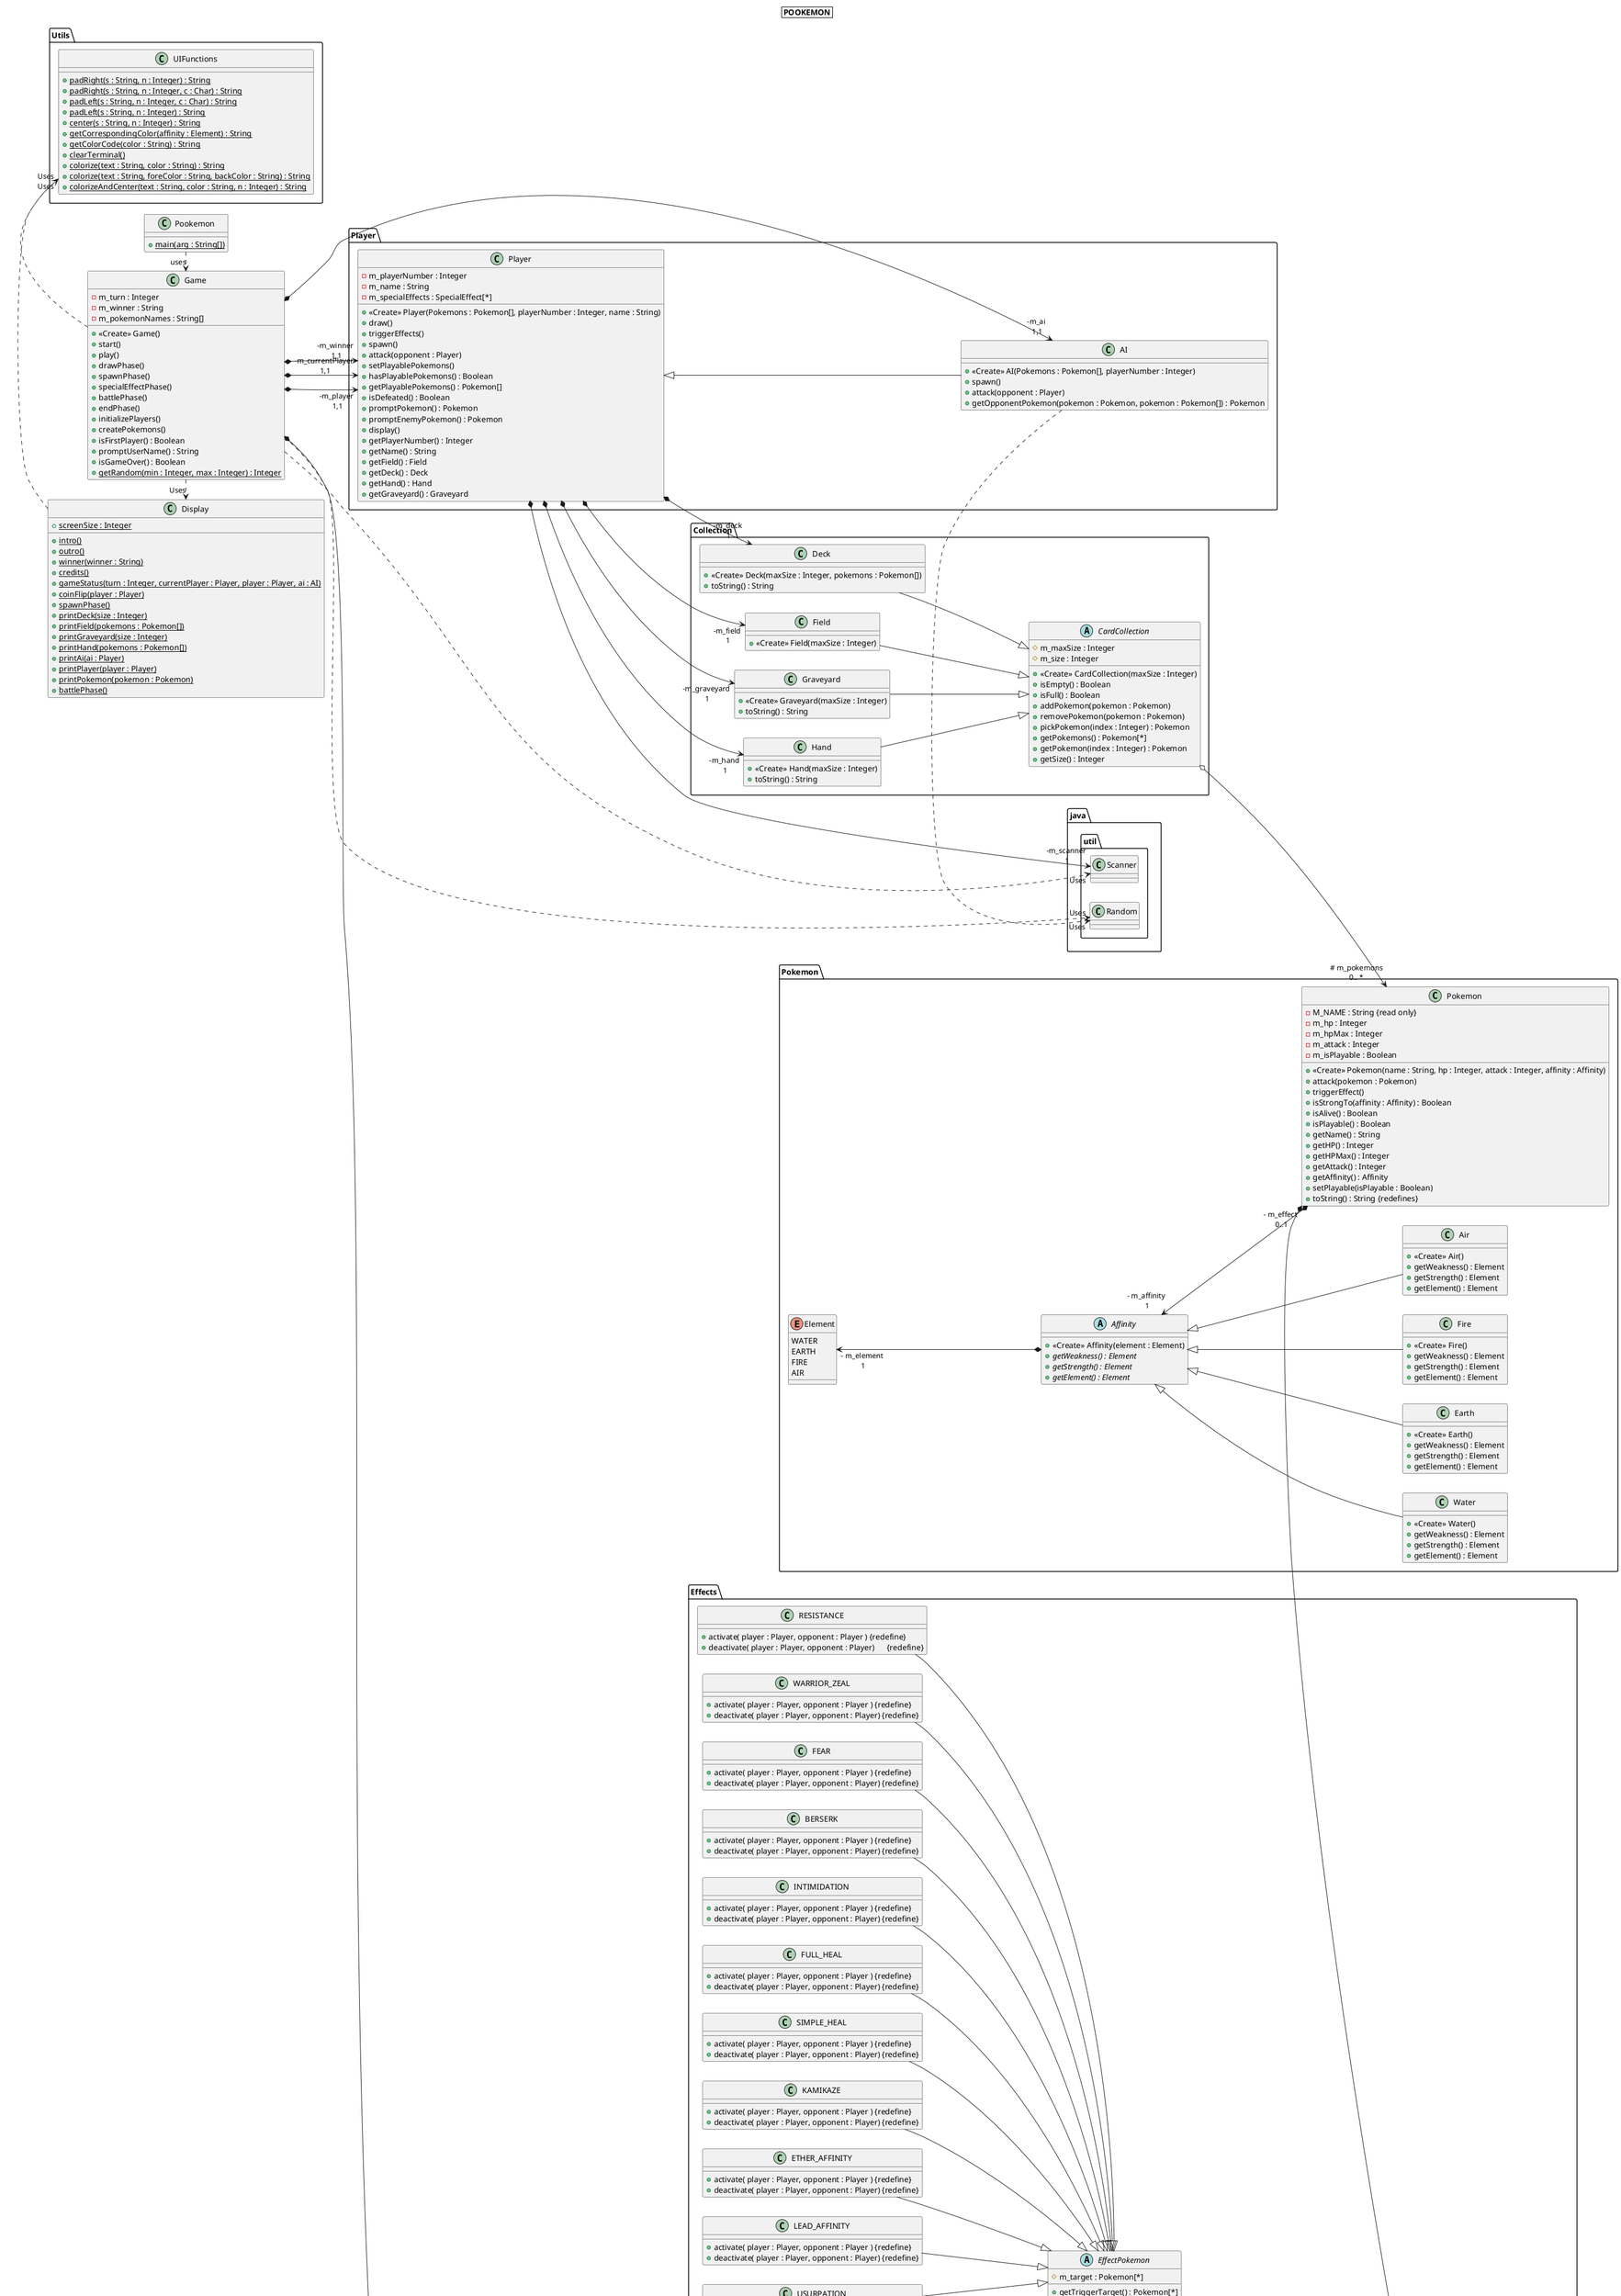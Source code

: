 @startuml POOKEMON
title | POOKEMON |
left to right direction

package java.util
{
    class Random
    class Scanner
}
package Collection
{
    abstract class CardCollection
    {
        # m_maxSize : Integer
        # m_size : Integer
        + <<Create>> CardCollection(maxSize : Integer)
        + isEmpty() : Boolean
        + isFull() : Boolean
        + addPokemon(pokemon : Pokemon)
        + removePokemon(pokemon : Pokemon)
        + pickPokemon(index : Integer) : Pokemon
        + getPokemons() : Pokemon[*]
        + getPokemon(index : Integer) : Pokemon
        + getSize() : Integer
    }
    class Deck
    {
        + <<Create>> Deck(maxSize : Integer, pokemons : Pokemon[])
        + toString() : String
    }

    class Field
    {
        + <<Create>> Field(maxSize : Integer)
    }

    class Graveyard
    {
        + <<Create>> Graveyard(maxSize : Integer)
        + toString() : String
    }

    class Hand
    {
        + <<Create>> Hand(maxSize : Integer)
        + toString() : String
    }
}
' Heritage
Deck --|> CardCollection
Field --|> CardCollection
Graveyard --|> CardCollection
Hand --|> CardCollection

' Agrégations
CardCollection o--> " # m_pokemons\n 0.. *" Pokemon.Pokemon

package Player
{
    class Player
    {
        - m_playerNumber : Integer
        - m_name : String
        - m_specialEffects : SpecialEffect[*]
        + <<Create>> Player(Pokemons : Pokemon[], playerNumber : Integer, name : String)
        + draw()
        + triggerEffects()
        + spawn()
        + attack(opponent : Player)
        + setPlayablePokemons()
        + hasPlayablePokemons() : Boolean
        + getPlayablePokemons() : Pokemon[]
        + isDefeated() : Boolean
        + promptPokemon() : Pokemon
        + promptEnemyPokemon() : Pokemon
        + display()
        + getPlayerNumber() : Integer
        + getName() : String
        + getField() : Field
        + getDeck() : Deck
        + getHand() : Hand
        + getGraveyard() : Graveyard
    }

    class AI
    {
        + <<Create>> AI(Pokemons : Pokemon[], playerNumber : Integer)
        + spawn()
        + attack(opponent : Player)
        + getOpponentPokemon(pokemon : Pokemon, pokemon : Pokemon[]) : Pokemon
    }
}

Player.Player *--> "-m_field\n 1" Collection.Field
Player.Player *--> "-m_graveyard\n 1" Collection.Graveyard
Player.Player *--> "-m_deck\n 1" Collection.Deck
Player.Player *--> "-m_hand\n 1" Collection.Hand
Player.Player *--> "-m_scanner\n 1" java.util.Scanner
Player.AI .> "Uses" java.util.Random

AI --up-|> Player.Player

package Pokemon
{
    class Pokemon
    {
       - M_NAME : String {read only}
       - m_hp : Integer
       - m_hpMax : Integer
       - m_attack : Integer
       - m_isPlayable : Boolean
       + <<Create>> Pokemon(name : String, hp : Integer, attack : Integer, affinity : Affinity)
       + attack(pokemon : Pokemon)
       + triggerEffect()
       + isStrongTo(affinity : Affinity) : Boolean
       + isAlive() : Boolean
       + isPlayable() : Boolean
       + getName() : String
       + getHP() : Integer
       + getHPMax() : Integer
       + getAttack() : Integer
       + getAffinity() : Affinity
       + setPlayable(isPlayable : Boolean)
       + toString() : String {redefines}
    }

    enum Element
    {
        WATER
        EARTH
        FIRE
        AIR
    }
    abstract class Affinity
    {
        + <<Create>> Affinity(element : Element)
        +{abstract} getWeakness() : Element
        +{abstract} getStrength() : Element
        +{abstract} getElement() : Element
    }
    class Water
    {
        + <<Create>> Water()
        + getWeakness() : Element
        + getStrength() : Element
        + getElement() : Element
    }
    class Earth
    {
        + <<Create>> Earth()
        + getWeakness() : Element
        + getStrength() : Element
        + getElement() : Element
    }
    class Fire
    {
        + <<Create>> Fire()
        + getWeakness() : Element
        + getStrength() : Element
        + getElement() : Element
    }
    class Air
    {
        + <<Create>> Air()
        + getWeakness() : Element
        + getStrength() : Element
        + getElement() : Element
    }
}
Pokemon.Element "- m_element\n 1"  <--* Pokemon.Affinity
Pokemon.Affinity "- m_affinity\n 1" <--* Pokemon.Pokemon
Pokemon.Pokemon "- m_effect\n 0..1" *-> Effects.Effect
Pokemon.Affinity <|-- Pokemon.Water
Pokemon.Affinity <|-- Pokemon.Earth
Pokemon.Affinity <|-- Pokemon.Fire
Pokemon.Affinity <|-- Pokemon.Air

package Utils
{
    class UIFunctions
    {
        +{static}padRight(s : String, n : Integer) : String
        +{static}padRight(s : String, n : Integer, c : Char) : String
        +{static}padLeft(s : String, n : Integer, c : Char) : String
        +{static}padLeft(s : String, n : Integer) : String
        +{static}center(s : String, n : Integer) : String
        +{static}getCorrespondingColor(affinity : Element) : String
        +{static}getColorCode(color : String) : String
        +{static}clearTerminal()
        +{static}colorize(text : String, color : String) : String
        +{static}colorize(text : String, foreColor : String, backColor : String) : String
        +{static}colorizeAndCenter(text : String, color : String, n : Integer) : String
    }
}

class Display
{
    +{static} screenSize : Integer
    +{static} intro()
    +{static} outro()
    +{static} winner(winner : String)
    +{static} credits()
    +{static} gameStatus(turn : Integer, currentPlayer : Player, player : Player, ai : AI)
    +{static} coinFlip(player : Player)
    +{static} spawnPhase()
    +{static} printDeck(size : Integer)
    +{static} printField(pokemons : Pokemon[])
    +{static} printGraveyard(size : Integer)
    +{static} printHand(pokemons : Pokemon[])
    +{static} printAi(ai : Player)
    +{static} printPlayer(player : Player)
    +{static} printPokemon(pokemon : Pokemon)
    +{static} battlePhase()
}

class Game
{
    - m_turn : Integer
    - m_winner : String
    - m_pokemonNames : String[]
    + <<Create>> Game()
    + start()
    + play()
    + drawPhase()
    + spawnPhase()
    + specialEffectPhase()
    + battlePhase()
    + endPhase()
    + initializePlayers()
    + createPokemons()
    + isFirstPlayer() : Boolean
    + promptUserName() : String
    + isGameOver() : Boolean
    + {static} getRandom(min : Integer, max : Integer) : Integer
}
Game .> "Uses" Display
Display .> "Uses" Utils.UIFunctions
Game *--> "-m_player\n 1,1" Player.Player
Game *--> "-m_ai\n 1,1" Player.AI
Game *--> "-m_currentPlayer\n 1,1" Player.Player
Game *--> "-m_winner\n 1,1" Player.Player
Game *--> "-m_effects\n 0..*" Effects.Effect
Game .> "Uses" Utils.UIFunctions
Game .> "Uses" java.util.Random
Game .> "Uses" java.util.Scanner
class Pookemon
{
    +{static}main(arg : String[])
}
package Effects
{
    abstract class Effect
    {
        # m_effect : Effect
        # m_triggerCount : Integer
        # m_caster : Pokemon
        + <<Create>> Effect(triggerCount : Integer, caster : Pokemon )
        + {abstract} activate( player : Player, opponent : Player )
        + {abstract} deactivate( player : Player, opponent : Player)
        + getTriggerCount() : Integer
    }
    abstract class EffectPokemon
    {
        # m_target : Pokemon[*]
        + getTriggerTarget() : Pokemon[*]
    }
    abstract class EffectPlayer
    {
        # m_target : Player
        + getTriggerTarget() : Player
    }
    class RESISTANCE
    {
        + activate( player : Player, opponent : Player ) {redefine}
        + deactivate( player : Player, opponent : Player)      {redefine}   
    }
    class WARRIOR_ZEAL
    {
        + activate( player : Player, opponent : Player ) {redefine}
        + deactivate( player : Player, opponent : Player) {redefine}
    }
    class FEAR
    {
        + activate( player : Player, opponent : Player ) {redefine}
        + deactivate( player : Player, opponent : Player) {redefine}
    }
    class BERSERK
    {
        + activate( player : Player, opponent : Player ) {redefine}
        + deactivate( player : Player, opponent : Player) {redefine}
    }
    class INTIMIDATION
    {
        + activate( player : Player, opponent : Player ) {redefine}
        + deactivate( player : Player, opponent : Player) {redefine}
    }
    class FULL_HEAL
    {
        + activate( player : Player, opponent : Player ) {redefine}
        + deactivate( player : Player, opponent : Player) {redefine}
    }
    class SIMPLE_HEAL
    {
        + activate( player : Player, opponent : Player ) {redefine}
        + deactivate( player : Player, opponent : Player) {redefine}
    }
    class KAMIKAZE
    {
        + activate( player : Player, opponent : Player ) {redefine}
        + deactivate( player : Player, opponent : Player) {redefine}
    }
    class ETHER_AFFINITY
    {
        + activate( player : Player, opponent : Player ) {redefine}
        + deactivate( player : Player, opponent : Player) {redefine}
    }
    class LEAD_AFFINITY
    {
        + activate( player : Player, opponent : Player ) {redefine}
        + deactivate( player : Player, opponent : Player) {redefine}
    }
    class USURPATION
    {
        + activate( player : Player, opponent : Player ) {redefine}
        + deactivate( player : Player, opponent : Player) {redefine}
    }
    class REGENERATION
    {
        + activate( player : Player, opponent : Player ) {redefine}
        + deactivate( player : Player, opponent : Player) {redefine}
    }
    class ZONE_HEAL
    {
        + activate( player : Player, opponent : Player ) {redefine}
        + deactivate( player : Player, opponent : Player) {redefine}
    }
    class POISON
    {
        + activate( player : Player, opponent : Player ) {redefine}
        + deactivate( player : Player, opponent : Player) {redefine}
    }
    class PERMANENT_HEAL
    {
        + activate( player : Player, opponent : Player ) {redefine}
        + deactivate( player : Player, opponent : Player) {redefine}
    }
    class PROTECT
    {
        + activate( player : Player, opponent : Player ) {redefine}
        + deactivate( player : Player, opponent : Player) {redefine}
    }
    class IMMUNITY
    {
        + activate( player : Player, opponent : Player ) {redefine}
        + deactivate( player : Player, opponent : Player) {redefine}
    }
    class DEJA_VU
    {
        + activate( player : Player, opponent : Player ) {redefine}
        + deactivate( player : Player, opponent : Player) {redefine}
    }
    class BLOCK
    {
        + activate( player : Player, opponent : Player ) {redefine}
        + deactivate( player : Player, opponent : Player) {redefine}
    }
    class NECROMANCY
    {
        + activate( player : Player, opponent : Player ) {redefine}
        + deactivate( player : Player, opponent : Player) {redefine}
    }
    class TERRITORY_EXPANSION
    {
        + activate( player : Player, opponent : Player ) {redefine}
        + deactivate( player : Player, opponent : Player) {redefine}
    }
    class MANIPULATION
    {
        + activate( player : Player, opponent : Player ) {redefine}
        + deactivate( player : Player, opponent : Player) {redefine}
    }
    class CONFUSION
    {
        + activate( player : Player, opponent : Player ) {redefine}
        + deactivate( player : Player, opponent : Player) {redefine}
    }
    class CHEAT
    {
        + activate( player : Player, opponent : Player ) {redefine}
        + deactivate( player : Player, opponent : Player) {redefine}
    }
    enum Effects
    {
        RESISTANCE
        WARRIOR_ZEAL
        FEAR
        BERSERK
        INTIMIDATION
        FULL_HEAL
        SIMPLE_HEAL
        KAMIKAZE
        ETHER_AFFINITY
        LEAD_AFFINITY
        USURPATION
        REGENERATION
        ZONE_HEAL
        POISON
        PERMANENT_HEAL
        PROTECT
        IMMUNITY
        DEJA_VU
        BLOCK
        NECROMANCY
        TERRITORY_EXPANSION
        MANIPULATION
        CONFUSION
        CHEAT
    }
}
EffectPokemon --|> Effect
EffectPlayer --|> Effect
Effects.RESISTANCE --|> EffectPokemon
Effects.WARRIOR_ZEAL --|> EffectPokemon
Effects.FEAR --|> EffectPokemon
Effects.BERSERK --|> EffectPokemon
Effects.INTIMIDATION --|> EffectPokemon
Effects.FULL_HEAL --|> EffectPokemon
Effects.SIMPLE_HEAL --|> EffectPokemon
Effects.KAMIKAZE --|> EffectPokemon
Effects.ETHER_AFFINITY --|> EffectPokemon
Effects.LEAD_AFFINITY --|> EffectPokemon
Effects.USURPATION --|> EffectPokemon
Effects.REGENERATION --|> EffectPokemon
Effects.ZONE_HEAL --|> EffectPokemon
Effects.POISON --|> EffectPokemon
Effects.PERMANENT_HEAL --|> EffectPokemon
Effects.PROTECT --|> EffectPokemon
Effects.IMMUNITY --|> EffectPokemon
Effects.DEJA_VU --|> EffectPokemon
Effects.BLOCK --|> EffectPokemon
Effects.NECROMANCY --|> EffectPlayer
Effects.TERRITORY_EXPANSION --|> EffectPlayer
Effects.MANIPULATION --|> EffectPlayer
Effects.CONFUSION --|> EffectPlayer
Effects.CHEAT --|> EffectPlayer
Pookemon .> "uses" Game

@enduml